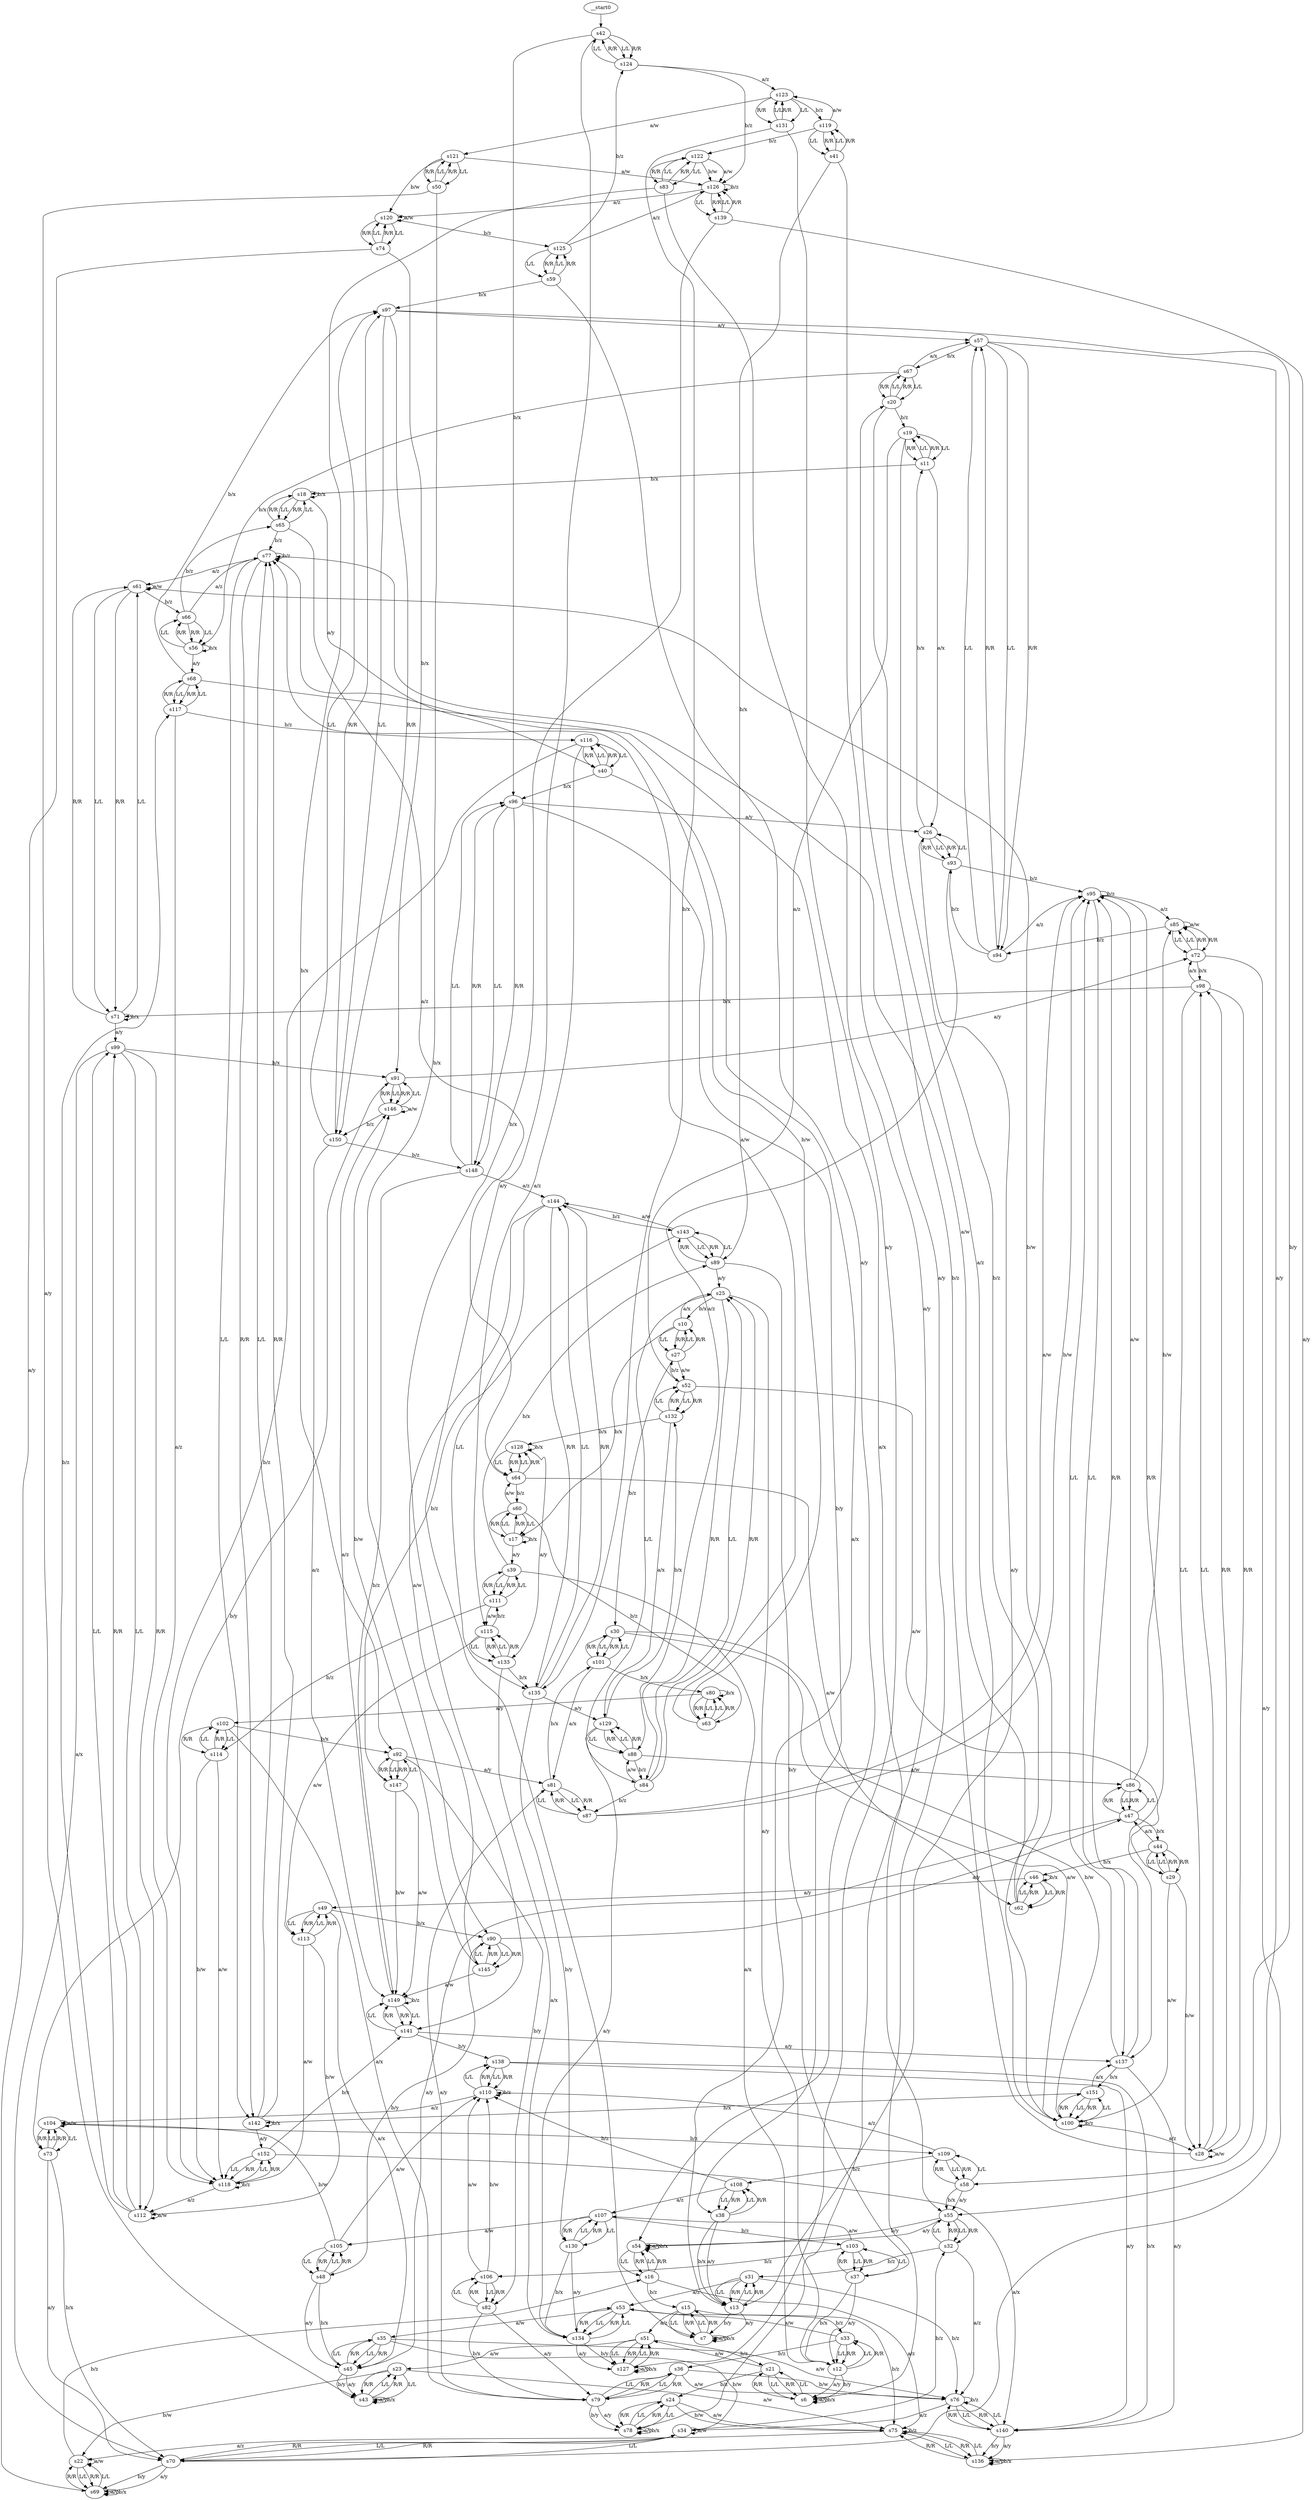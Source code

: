 digraph g {
  __start0 -> s42;

  s42 -> s124 [label="L/L"]
  s42 -> s124 [label="R/R"]
  s42 -> s7 [label="a/y"]
  s42 -> s96 [label="b/x"]
  s6 -> s21 [label="L/L"]
  s6 -> s21 [label="R/R"]
  s6 -> s6 [label="a/y"]
  s6 -> s6 [label="b/x"]
  s7 -> s15 [label="L/L"]
  s7 -> s15 [label="R/R"]
  s7 -> s7 [label="a/y"]
  s7 -> s7 [label="b/x"]
  s10 -> s27 [label="L/L"]
  s10 -> s27 [label="R/R"]
  s10 -> s25 [label="a/x"]
  s10 -> s17 [label="b/x"]
  s11 -> s19 [label="L/L"]
  s11 -> s19 [label="R/R"]
  s11 -> s26 [label="a/x"]
  s11 -> s18 [label="b/x"]
  s12 -> s33 [label="L/L"]
  s12 -> s33 [label="R/R"]
  s12 -> s6 [label="a/y"]
  s12 -> s6 [label="b/y"]
  s13 -> s31 [label="L/L"]
  s13 -> s31 [label="R/R"]
  s13 -> s7 [label="a/y"]
  s13 -> s7 [label="b/y"]
  s15 -> s7 [label="L/L"]
  s15 -> s7 [label="R/R"]
  s15 -> s51 [label="a/z"]
  s15 -> s75 [label="b/z"]
  s16 -> s54 [label="L/L"]
  s16 -> s54 [label="R/R"]
  s16 -> s75 [label="a/z"]
  s16 -> s15 [label="b/z"]
  s17 -> s60 [label="L/L"]
  s17 -> s60 [label="R/R"]
  s17 -> s39 [label="a/y"]
  s17 -> s17 [label="b/x"]
  s18 -> s65 [label="L/L"]
  s18 -> s65 [label="R/R"]
  s18 -> s40 [label="a/y"]
  s18 -> s18 [label="b/x"]
  s19 -> s11 [label="L/L"]
  s19 -> s11 [label="R/R"]
  s19 -> s52 [label="a/z"]
  s19 -> s100 [label="b/z"]
  s20 -> s67 [label="L/L"]
  s20 -> s67 [label="R/R"]
  s20 -> s100 [label="a/z"]
  s20 -> s19 [label="b/z"]
  s21 -> s6 [label="L/L"]
  s21 -> s6 [label="R/R"]
  s21 -> s51 [label="a/w"]
  s21 -> s24 [label="b/z"]
  s22 -> s69 [label="L/L"]
  s22 -> s69 [label="R/R"]
  s22 -> s22 [label="a/w"]
  s22 -> s16 [label="b/z"]
  s23 -> s43 [label="L/L"]
  s23 -> s43 [label="R/R"]
  s23 -> s75 [label="a/w"]
  s23 -> s22 [label="b/w"]
  s24 -> s78 [label="L/L"]
  s24 -> s78 [label="R/R"]
  s24 -> s75 [label="a/w"]
  s24 -> s75 [label="b/w"]
  s25 -> s84 [label="L/L"]
  s25 -> s84 [label="R/R"]
  s25 -> s12 [label="a/y"]
  s25 -> s10 [label="b/x"]
  s26 -> s93 [label="L/L"]
  s26 -> s93 [label="R/R"]
  s26 -> s13 [label="a/y"]
  s26 -> s11 [label="b/x"]
  s27 -> s10 [label="L/L"]
  s27 -> s10 [label="R/R"]
  s27 -> s52 [label="a/w"]
  s27 -> s30 [label="b/z"]
  s28 -> s98 [label="L/L"]
  s28 -> s98 [label="R/R"]
  s28 -> s28 [label="a/w"]
  s28 -> s20 [label="b/z"]
  s29 -> s44 [label="L/L"]
  s29 -> s44 [label="R/R"]
  s29 -> s100 [label="a/w"]
  s29 -> s28 [label="b/w"]
  s30 -> s101 [label="L/L"]
  s30 -> s101 [label="R/R"]
  s30 -> s100 [label="a/w"]
  s30 -> s100 [label="b/w"]
  s31 -> s13 [label="L/L"]
  s31 -> s13 [label="R/R"]
  s31 -> s53 [label="a/z"]
  s31 -> s76 [label="b/z"]
  s32 -> s55 [label="L/L"]
  s32 -> s55 [label="R/R"]
  s32 -> s76 [label="a/z"]
  s32 -> s31 [label="b/z"]
  s33 -> s12 [label="L/L"]
  s33 -> s12 [label="R/R"]
  s33 -> s53 [label="a/w"]
  s33 -> s36 [label="b/z"]
  s34 -> s70 [label="L/L"]
  s34 -> s70 [label="R/R"]
  s34 -> s34 [label="a/w"]
  s34 -> s32 [label="b/z"]
  s35 -> s45 [label="L/L"]
  s35 -> s45 [label="R/R"]
  s35 -> s76 [label="a/w"]
  s35 -> s34 [label="b/w"]
  s36 -> s79 [label="L/L"]
  s36 -> s79 [label="R/R"]
  s36 -> s76 [label="a/w"]
  s36 -> s76 [label="b/w"]
  s37 -> s103 [label="L/L"]
  s37 -> s103 [label="R/R"]
  s37 -> s12 [label="a/y"]
  s37 -> s12 [label="b/x"]
  s38 -> s108 [label="L/L"]
  s38 -> s108 [label="R/R"]
  s38 -> s13 [label="a/y"]
  s38 -> s13 [label="b/x"]
  s39 -> s111 [label="L/L"]
  s39 -> s111 [label="R/R"]
  s39 -> s12 [label="a/x"]
  s39 -> s89 [label="b/x"]
  s40 -> s116 [label="L/L"]
  s40 -> s116 [label="R/R"]
  s40 -> s13 [label="a/x"]
  s40 -> s96 [label="b/x"]
  s41 -> s119 [label="L/L"]
  s41 -> s119 [label="R/R"]
  s41 -> s6 [label="a/y"]
  s41 -> s89 [label="b/x"]
  s43 -> s23 [label="L/L"]
  s43 -> s23 [label="R/R"]
  s43 -> s43 [label="a/y"]
  s43 -> s43 [label="b/x"]
  s44 -> s29 [label="L/L"]
  s44 -> s29 [label="R/R"]
  s44 -> s47 [label="a/x"]
  s44 -> s46 [label="b/x"]
  s45 -> s35 [label="L/L"]
  s45 -> s35 [label="R/R"]
  s45 -> s43 [label="a/y"]
  s45 -> s43 [label="b/y"]
  s46 -> s62 [label="L/L"]
  s46 -> s62 [label="R/R"]
  s46 -> s49 [label="a/y"]
  s46 -> s46 [label="b/x"]
  s47 -> s86 [label="L/L"]
  s47 -> s86 [label="R/R"]
  s47 -> s45 [label="a/y"]
  s47 -> s44 [label="b/x"]
  s48 -> s105 [label="L/L"]
  s48 -> s105 [label="R/R"]
  s48 -> s45 [label="a/y"]
  s48 -> s45 [label="b/x"]
  s49 -> s113 [label="L/L"]
  s49 -> s113 [label="R/R"]
  s49 -> s45 [label="a/x"]
  s49 -> s90 [label="b/x"]
  s50 -> s121 [label="L/L"]
  s50 -> s121 [label="R/R"]
  s50 -> s43 [label="a/y"]
  s50 -> s90 [label="b/x"]
  s51 -> s127 [label="L/L"]
  s51 -> s127 [label="R/R"]
  s51 -> s23 [label="a/w"]
  s51 -> s21 [label="b/z"]
  s52 -> s132 [label="L/L"]
  s52 -> s132 [label="R/R"]
  s52 -> s29 [label="a/w"]
  s52 -> s27 [label="b/z"]
  s53 -> s134 [label="L/L"]
  s53 -> s134 [label="R/R"]
  s53 -> s35 [label="a/w"]
  s53 -> s33 [label="b/z"]
  s54 -> s16 [label="L/L"]
  s54 -> s16 [label="R/R"]
  s54 -> s54 [label="a/y"]
  s54 -> s54 [label="b/x"]
  s55 -> s32 [label="L/L"]
  s55 -> s32 [label="R/R"]
  s55 -> s54 [label="a/y"]
  s55 -> s54 [label="b/y"]
  s56 -> s66 [label="L/L"]
  s56 -> s66 [label="R/R"]
  s56 -> s68 [label="a/y"]
  s56 -> s56 [label="b/x"]
  s57 -> s94 [label="L/L"]
  s57 -> s94 [label="R/R"]
  s57 -> s55 [label="a/y"]
  s57 -> s67 [label="b/x"]
  s58 -> s109 [label="L/L"]
  s58 -> s109 [label="R/R"]
  s58 -> s55 [label="a/y"]
  s58 -> s55 [label="b/x"]
  s59 -> s125 [label="L/L"]
  s59 -> s125 [label="R/R"]
  s59 -> s54 [label="a/y"]
  s59 -> s97 [label="b/x"]
  s60 -> s17 [label="L/L"]
  s60 -> s17 [label="R/R"]
  s60 -> s64 [label="a/w"]
  s60 -> s63 [label="b/z"]
  s61 -> s71 [label="L/L"]
  s61 -> s71 [label="R/R"]
  s61 -> s61 [label="a/w"]
  s61 -> s66 [label="b/z"]
  s62 -> s46 [label="L/L"]
  s62 -> s46 [label="R/R"]
  s62 -> s77 [label="a/w"]
  s62 -> s61 [label="b/w"]
  s63 -> s80 [label="L/L"]
  s63 -> s80 [label="R/R"]
  s63 -> s77 [label="a/w"]
  s63 -> s77 [label="b/w"]
  s64 -> s128 [label="L/L"]
  s64 -> s128 [label="R/R"]
  s64 -> s62 [label="a/w"]
  s64 -> s60 [label="b/z"]
  s65 -> s18 [label="L/L"]
  s65 -> s18 [label="R/R"]
  s65 -> s64 [label="a/z"]
  s65 -> s77 [label="b/z"]
  s66 -> s56 [label="L/L"]
  s66 -> s56 [label="R/R"]
  s66 -> s77 [label="a/z"]
  s66 -> s65 [label="b/z"]
  s67 -> s20 [label="L/L"]
  s67 -> s20 [label="R/R"]
  s67 -> s57 [label="a/x"]
  s67 -> s56 [label="b/x"]
  s68 -> s117 [label="L/L"]
  s68 -> s117 [label="R/R"]
  s68 -> s55 [label="a/x"]
  s68 -> s97 [label="b/x"]
  s69 -> s22 [label="L/L"]
  s69 -> s22 [label="R/R"]
  s69 -> s69 [label="a/y"]
  s69 -> s69 [label="b/x"]
  s70 -> s34 [label="L/L"]
  s70 -> s34 [label="R/R"]
  s70 -> s69 [label="a/y"]
  s70 -> s69 [label="b/y"]
  s71 -> s61 [label="L/L"]
  s71 -> s61 [label="R/R"]
  s71 -> s99 [label="a/y"]
  s71 -> s71 [label="b/x"]
  s72 -> s85 [label="L/L"]
  s72 -> s85 [label="R/R"]
  s72 -> s70 [label="a/y"]
  s72 -> s98 [label="b/x"]
  s73 -> s104 [label="L/L"]
  s73 -> s104 [label="R/R"]
  s73 -> s70 [label="a/y"]
  s73 -> s70 [label="b/x"]
  s74 -> s120 [label="L/L"]
  s74 -> s120 [label="R/R"]
  s74 -> s69 [label="a/y"]
  s74 -> s91 [label="b/x"]
  s75 -> s136 [label="L/L"]
  s75 -> s136 [label="R/R"]
  s75 -> s22 [label="a/z"]
  s75 -> s75 [label="b/z"]
  s76 -> s140 [label="L/L"]
  s76 -> s140 [label="R/R"]
  s76 -> s34 [label="a/z"]
  s76 -> s76 [label="b/z"]
  s77 -> s142 [label="L/L"]
  s77 -> s142 [label="R/R"]
  s77 -> s61 [label="a/z"]
  s77 -> s77 [label="b/z"]
  s78 -> s24 [label="L/L"]
  s78 -> s24 [label="R/R"]
  s78 -> s78 [label="a/y"]
  s78 -> s78 [label="b/x"]
  s79 -> s36 [label="L/L"]
  s79 -> s36 [label="R/R"]
  s79 -> s78 [label="a/y"]
  s79 -> s78 [label="b/y"]
  s80 -> s63 [label="L/L"]
  s80 -> s63 [label="R/R"]
  s80 -> s102 [label="a/y"]
  s80 -> s80 [label="b/x"]
  s81 -> s87 [label="L/L"]
  s81 -> s87 [label="R/R"]
  s81 -> s79 [label="a/y"]
  s81 -> s101 [label="b/x"]
  s82 -> s106 [label="L/L"]
  s82 -> s106 [label="R/R"]
  s82 -> s79 [label="a/y"]
  s82 -> s79 [label="b/x"]
  s83 -> s122 [label="L/L"]
  s83 -> s122 [label="R/R"]
  s83 -> s78 [label="a/y"]
  s83 -> s92 [label="b/x"]
  s84 -> s25 [label="L/L"]
  s84 -> s25 [label="R/R"]
  s84 -> s88 [label="a/w"]
  s84 -> s87 [label="b/z"]
  s85 -> s72 [label="L/L"]
  s85 -> s72 [label="R/R"]
  s85 -> s85 [label="a/w"]
  s85 -> s94 [label="b/z"]
  s86 -> s47 [label="L/L"]
  s86 -> s47 [label="R/R"]
  s86 -> s95 [label="a/w"]
  s86 -> s85 [label="b/w"]
  s87 -> s81 [label="L/L"]
  s87 -> s81 [label="R/R"]
  s87 -> s95 [label="a/w"]
  s87 -> s95 [label="b/w"]
  s88 -> s129 [label="L/L"]
  s88 -> s129 [label="R/R"]
  s88 -> s86 [label="a/w"]
  s88 -> s84 [label="b/z"]
  s89 -> s143 [label="L/L"]
  s89 -> s143 [label="R/R"]
  s89 -> s25 [label="a/y"]
  s89 -> s37 [label="b/y"]
  s90 -> s145 [label="L/L"]
  s90 -> s145 [label="R/R"]
  s90 -> s47 [label="a/y"]
  s90 -> s48 [label="b/y"]
  s91 -> s146 [label="L/L"]
  s91 -> s146 [label="R/R"]
  s91 -> s72 [label="a/y"]
  s91 -> s73 [label="b/y"]
  s92 -> s147 [label="L/L"]
  s92 -> s147 [label="R/R"]
  s92 -> s81 [label="a/y"]
  s92 -> s82 [label="b/y"]
  s93 -> s26 [label="L/L"]
  s93 -> s26 [label="R/R"]
  s93 -> s88 [label="a/z"]
  s93 -> s95 [label="b/z"]
  s94 -> s57 [label="L/L"]
  s94 -> s57 [label="R/R"]
  s94 -> s95 [label="a/z"]
  s94 -> s93 [label="b/z"]
  s95 -> s137 [label="L/L"]
  s95 -> s137 [label="R/R"]
  s95 -> s85 [label="a/z"]
  s95 -> s95 [label="b/z"]
  s96 -> s148 [label="L/L"]
  s96 -> s148 [label="R/R"]
  s96 -> s26 [label="a/y"]
  s96 -> s38 [label="b/y"]
  s97 -> s150 [label="L/L"]
  s97 -> s150 [label="R/R"]
  s97 -> s57 [label="a/y"]
  s97 -> s58 [label="b/y"]
  s98 -> s28 [label="L/L"]
  s98 -> s28 [label="R/R"]
  s98 -> s72 [label="a/x"]
  s98 -> s71 [label="b/x"]
  s99 -> s112 [label="L/L"]
  s99 -> s112 [label="R/R"]
  s99 -> s70 [label="a/x"]
  s99 -> s91 [label="b/x"]
  s100 -> s151 [label="L/L"]
  s100 -> s151 [label="R/R"]
  s100 -> s28 [label="a/z"]
  s100 -> s100 [label="b/z"]
  s101 -> s30 [label="L/L"]
  s101 -> s30 [label="R/R"]
  s101 -> s81 [label="a/x"]
  s101 -> s80 [label="b/x"]
  s102 -> s114 [label="L/L"]
  s102 -> s114 [label="R/R"]
  s102 -> s79 [label="a/x"]
  s102 -> s92 [label="b/x"]
  s103 -> s37 [label="L/L"]
  s103 -> s37 [label="R/R"]
  s103 -> s107 [label="a/w"]
  s103 -> s106 [label="b/z"]
  s104 -> s73 [label="L/L"]
  s104 -> s73 [label="R/R"]
  s104 -> s104 [label="a/w"]
  s104 -> s109 [label="b/z"]
  s105 -> s48 [label="L/L"]
  s105 -> s48 [label="R/R"]
  s105 -> s110 [label="a/w"]
  s105 -> s104 [label="b/w"]
  s106 -> s82 [label="L/L"]
  s106 -> s82 [label="R/R"]
  s106 -> s110 [label="a/w"]
  s106 -> s110 [label="b/w"]
  s107 -> s130 [label="L/L"]
  s107 -> s130 [label="R/R"]
  s107 -> s105 [label="a/w"]
  s107 -> s103 [label="b/z"]
  s108 -> s38 [label="L/L"]
  s108 -> s38 [label="R/R"]
  s108 -> s107 [label="a/z"]
  s108 -> s110 [label="b/z"]
  s109 -> s58 [label="L/L"]
  s109 -> s58 [label="R/R"]
  s109 -> s110 [label="a/z"]
  s109 -> s108 [label="b/z"]
  s110 -> s138 [label="L/L"]
  s110 -> s138 [label="R/R"]
  s110 -> s104 [label="a/z"]
  s110 -> s110 [label="b/z"]
  s111 -> s39 [label="L/L"]
  s111 -> s39 [label="R/R"]
  s111 -> s115 [label="a/w"]
  s111 -> s114 [label="b/z"]
  s112 -> s99 [label="L/L"]
  s112 -> s99 [label="R/R"]
  s112 -> s112 [label="a/w"]
  s112 -> s117 [label="b/z"]
  s113 -> s49 [label="L/L"]
  s113 -> s49 [label="R/R"]
  s113 -> s118 [label="a/w"]
  s113 -> s112 [label="b/w"]
  s114 -> s102 [label="L/L"]
  s114 -> s102 [label="R/R"]
  s114 -> s118 [label="a/w"]
  s114 -> s118 [label="b/w"]
  s115 -> s133 [label="L/L"]
  s115 -> s133 [label="R/R"]
  s115 -> s113 [label="a/w"]
  s115 -> s111 [label="b/z"]
  s116 -> s40 [label="L/L"]
  s116 -> s40 [label="R/R"]
  s116 -> s115 [label="a/z"]
  s116 -> s118 [label="b/z"]
  s117 -> s68 [label="L/L"]
  s117 -> s68 [label="R/R"]
  s117 -> s118 [label="a/z"]
  s117 -> s116 [label="b/z"]
  s118 -> s152 [label="L/L"]
  s118 -> s152 [label="R/R"]
  s118 -> s112 [label="a/z"]
  s118 -> s118 [label="b/z"]
  s119 -> s41 [label="L/L"]
  s119 -> s41 [label="R/R"]
  s119 -> s123 [label="a/w"]
  s119 -> s122 [label="b/z"]
  s120 -> s74 [label="L/L"]
  s120 -> s74 [label="R/R"]
  s120 -> s120 [label="a/w"]
  s120 -> s125 [label="b/z"]
  s121 -> s50 [label="L/L"]
  s121 -> s50 [label="R/R"]
  s121 -> s126 [label="a/w"]
  s121 -> s120 [label="b/w"]
  s122 -> s83 [label="L/L"]
  s122 -> s83 [label="R/R"]
  s122 -> s126 [label="a/w"]
  s122 -> s126 [label="b/w"]
  s123 -> s131 [label="L/L"]
  s123 -> s131 [label="R/R"]
  s123 -> s121 [label="a/w"]
  s123 -> s119 [label="b/z"]
  s124 -> s42 [label="L/L"]
  s124 -> s42 [label="R/R"]
  s124 -> s123 [label="a/z"]
  s124 -> s126 [label="b/z"]
  s125 -> s59 [label="L/L"]
  s125 -> s59 [label="R/R"]
  s125 -> s126 [label="a/z"]
  s125 -> s124 [label="b/z"]
  s126 -> s139 [label="L/L"]
  s126 -> s139 [label="R/R"]
  s126 -> s120 [label="a/z"]
  s126 -> s126 [label="b/z"]
  s127 -> s51 [label="L/L"]
  s127 -> s51 [label="R/R"]
  s127 -> s127 [label="a/y"]
  s127 -> s127 [label="b/x"]
  s128 -> s64 [label="L/L"]
  s128 -> s64 [label="R/R"]
  s128 -> s133 [label="a/y"]
  s128 -> s128 [label="b/x"]
  s129 -> s88 [label="L/L"]
  s129 -> s88 [label="R/R"]
  s129 -> s134 [label="a/y"]
  s129 -> s132 [label="b/x"]
  s130 -> s107 [label="L/L"]
  s130 -> s107 [label="R/R"]
  s130 -> s134 [label="a/y"]
  s130 -> s134 [label="b/x"]
  s131 -> s123 [label="L/L"]
  s131 -> s123 [label="R/R"]
  s131 -> s127 [label="a/y"]
  s131 -> s135 [label="b/x"]
  s132 -> s52 [label="L/L"]
  s132 -> s52 [label="R/R"]
  s132 -> s129 [label="a/x"]
  s132 -> s128 [label="b/x"]
  s133 -> s115 [label="L/L"]
  s133 -> s115 [label="R/R"]
  s133 -> s134 [label="a/x"]
  s133 -> s135 [label="b/x"]
  s134 -> s53 [label="L/L"]
  s134 -> s53 [label="R/R"]
  s134 -> s127 [label="a/y"]
  s134 -> s127 [label="b/y"]
  s135 -> s144 [label="L/L"]
  s135 -> s144 [label="R/R"]
  s135 -> s129 [label="a/y"]
  s135 -> s130 [label="b/y"]
  s136 -> s75 [label="L/L"]
  s136 -> s75 [label="R/R"]
  s136 -> s136 [label="a/y"]
  s136 -> s136 [label="b/x"]
  s137 -> s95 [label="L/L"]
  s137 -> s95 [label="R/R"]
  s137 -> s140 [label="a/y"]
  s137 -> s151 [label="b/x"]
  s138 -> s110 [label="L/L"]
  s138 -> s110 [label="R/R"]
  s138 -> s140 [label="a/y"]
  s138 -> s140 [label="b/x"]
  s139 -> s126 [label="L/L"]
  s139 -> s126 [label="R/R"]
  s139 -> s136 [label="a/y"]
  s139 -> s141 [label="b/x"]
  s140 -> s76 [label="L/L"]
  s140 -> s76 [label="R/R"]
  s140 -> s136 [label="a/y"]
  s140 -> s136 [label="b/y"]
  s141 -> s149 [label="L/L"]
  s141 -> s149 [label="R/R"]
  s141 -> s137 [label="a/y"]
  s141 -> s138 [label="b/y"]
  s142 -> s77 [label="L/L"]
  s142 -> s77 [label="R/R"]
  s142 -> s152 [label="a/y"]
  s142 -> s142 [label="b/x"]
  s143 -> s89 [label="L/L"]
  s143 -> s89 [label="R/R"]
  s143 -> s144 [label="a/w"]
  s143 -> s147 [label="b/z"]
  s144 -> s135 [label="L/L"]
  s144 -> s135 [label="R/R"]
  s144 -> s145 [label="a/w"]
  s144 -> s143 [label="b/z"]
  s145 -> s90 [label="L/L"]
  s145 -> s90 [label="R/R"]
  s145 -> s149 [label="a/w"]
  s145 -> s146 [label="b/w"]
  s146 -> s91 [label="L/L"]
  s146 -> s91 [label="R/R"]
  s146 -> s146 [label="a/w"]
  s146 -> s150 [label="b/z"]
  s147 -> s92 [label="L/L"]
  s147 -> s92 [label="R/R"]
  s147 -> s149 [label="a/w"]
  s147 -> s149 [label="b/w"]
  s148 -> s96 [label="L/L"]
  s148 -> s96 [label="R/R"]
  s148 -> s144 [label="a/z"]
  s148 -> s149 [label="b/z"]
  s149 -> s141 [label="L/L"]
  s149 -> s141 [label="R/R"]
  s149 -> s146 [label="a/z"]
  s149 -> s149 [label="b/z"]
  s150 -> s97 [label="L/L"]
  s150 -> s97 [label="R/R"]
  s150 -> s149 [label="a/z"]
  s150 -> s148 [label="b/z"]
  s151 -> s100 [label="L/L"]
  s151 -> s100 [label="R/R"]
  s151 -> s137 [label="a/x"]
  s151 -> s142 [label="b/x"]
  s152 -> s118 [label="L/L"]
  s152 -> s118 [label="R/R"]
  s152 -> s140 [label="a/x"]
  s152 -> s141 [label="b/x"]
}
